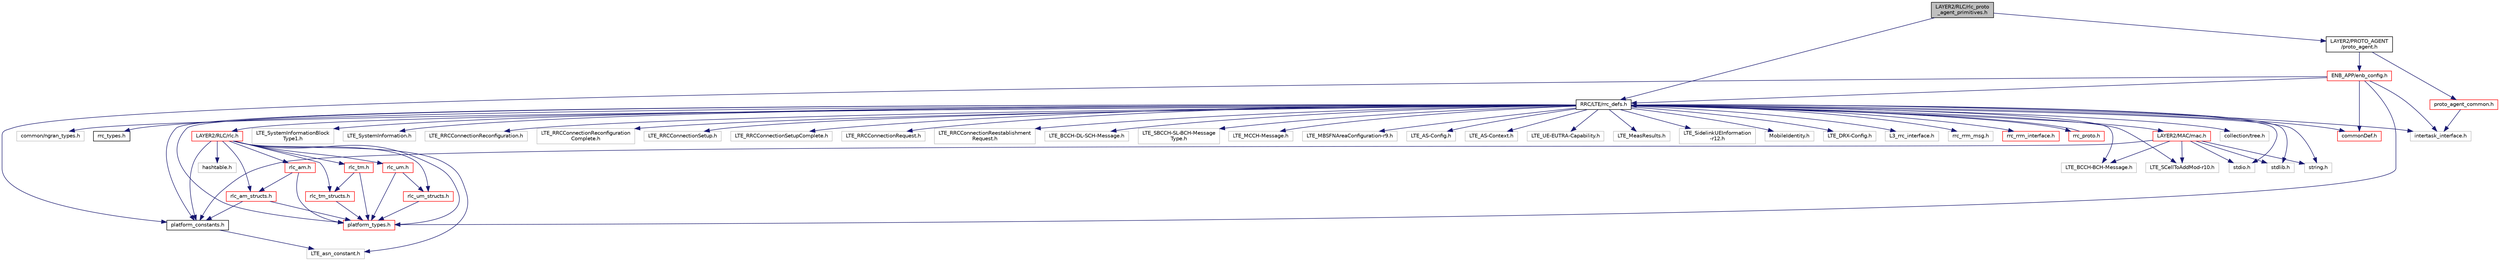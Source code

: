 digraph "LAYER2/RLC/rlc_proto_agent_primitives.h"
{
 // LATEX_PDF_SIZE
  edge [fontname="Helvetica",fontsize="10",labelfontname="Helvetica",labelfontsize="10"];
  node [fontname="Helvetica",fontsize="10",shape=record];
  Node1 [label="LAYER2/RLC/rlc_proto\l_agent_primitives.h",height=0.2,width=0.4,color="black", fillcolor="grey75", style="filled", fontcolor="black",tooltip=" "];
  Node1 -> Node2 [color="midnightblue",fontsize="10",style="solid",fontname="Helvetica"];
  Node2 [label="RRC/LTE/rrc_defs.h",height=0.2,width=0.4,color="black", fillcolor="white", style="filled",URL="$rrc__defs_8h.html",tooltip=" "];
  Node2 -> Node3 [color="midnightblue",fontsize="10",style="solid",fontname="Helvetica"];
  Node3 [label="stdio.h",height=0.2,width=0.4,color="grey75", fillcolor="white", style="filled",tooltip=" "];
  Node2 -> Node4 [color="midnightblue",fontsize="10",style="solid",fontname="Helvetica"];
  Node4 [label="stdlib.h",height=0.2,width=0.4,color="grey75", fillcolor="white", style="filled",tooltip=" "];
  Node2 -> Node5 [color="midnightblue",fontsize="10",style="solid",fontname="Helvetica"];
  Node5 [label="string.h",height=0.2,width=0.4,color="grey75", fillcolor="white", style="filled",tooltip=" "];
  Node2 -> Node6 [color="midnightblue",fontsize="10",style="solid",fontname="Helvetica"];
  Node6 [label="collection/tree.h",height=0.2,width=0.4,color="grey75", fillcolor="white", style="filled",tooltip=" "];
  Node2 -> Node7 [color="midnightblue",fontsize="10",style="solid",fontname="Helvetica"];
  Node7 [label="common/ngran_types.h",height=0.2,width=0.4,color="grey75", fillcolor="white", style="filled",tooltip=" "];
  Node2 -> Node8 [color="midnightblue",fontsize="10",style="solid",fontname="Helvetica"];
  Node8 [label="rrc_types.h",height=0.2,width=0.4,color="black", fillcolor="white", style="filled",URL="$rrc__types_8h.html",tooltip="rrc types and subtypes"];
  Node2 -> Node9 [color="midnightblue",fontsize="10",style="solid",fontname="Helvetica"];
  Node9 [label="LAYER2/RLC/rlc.h",height=0.2,width=0.4,color="red", fillcolor="white", style="filled",URL="$rlc_8h.html",tooltip="This file, and only this file must be included by external code that interact with RLC layer."];
  Node9 -> Node10 [color="midnightblue",fontsize="10",style="solid",fontname="Helvetica"];
  Node10 [label="platform_types.h",height=0.2,width=0.4,color="red", fillcolor="white", style="filled",URL="$platform__types_8h.html",tooltip=" "];
  Node9 -> Node12 [color="midnightblue",fontsize="10",style="solid",fontname="Helvetica"];
  Node12 [label="platform_constants.h",height=0.2,width=0.4,color="black", fillcolor="white", style="filled",URL="$platform__constants_8h.html",tooltip=" "];
  Node12 -> Node13 [color="midnightblue",fontsize="10",style="solid",fontname="Helvetica"];
  Node13 [label="LTE_asn_constant.h",height=0.2,width=0.4,color="grey75", fillcolor="white", style="filled",tooltip=" "];
  Node9 -> Node14 [color="midnightblue",fontsize="10",style="solid",fontname="Helvetica"];
  Node14 [label="hashtable.h",height=0.2,width=0.4,color="grey75", fillcolor="white", style="filled",tooltip=" "];
  Node9 -> Node15 [color="midnightblue",fontsize="10",style="solid",fontname="Helvetica"];
  Node15 [label="rlc_am.h",height=0.2,width=0.4,color="red", fillcolor="white", style="filled",URL="$rlc__am_8h.html",tooltip="This file, and only this file must be included by code that interact with RLC AM layer."];
  Node15 -> Node10 [color="midnightblue",fontsize="10",style="solid",fontname="Helvetica"];
  Node15 -> Node19 [color="midnightblue",fontsize="10",style="solid",fontname="Helvetica"];
  Node19 [label="rlc_am_structs.h",height=0.2,width=0.4,color="red", fillcolor="white", style="filled",URL="$rlc__am__structs_8h.html",tooltip="This file defines structures used inside the RLC AM."];
  Node19 -> Node10 [color="midnightblue",fontsize="10",style="solid",fontname="Helvetica"];
  Node19 -> Node12 [color="midnightblue",fontsize="10",style="solid",fontname="Helvetica"];
  Node9 -> Node46 [color="midnightblue",fontsize="10",style="solid",fontname="Helvetica"];
  Node46 [label="rlc_um.h",height=0.2,width=0.4,color="red", fillcolor="white", style="filled",URL="$rlc__um_8h.html",tooltip="This file, and only this file must be included by code that interact with RLC UM layer."];
  Node46 -> Node10 [color="midnightblue",fontsize="10",style="solid",fontname="Helvetica"];
  Node46 -> Node49 [color="midnightblue",fontsize="10",style="solid",fontname="Helvetica"];
  Node49 [label="rlc_um_structs.h",height=0.2,width=0.4,color="red", fillcolor="white", style="filled",URL="$rlc__um__structs_8h.html",tooltip="This file defines structures used inside the RLC UM."];
  Node49 -> Node10 [color="midnightblue",fontsize="10",style="solid",fontname="Helvetica"];
  Node9 -> Node60 [color="midnightblue",fontsize="10",style="solid",fontname="Helvetica"];
  Node60 [label="rlc_tm.h",height=0.2,width=0.4,color="red", fillcolor="white", style="filled",URL="$rlc__tm_8h.html",tooltip="This file, and only this file must be included by code that interact with RLC TM layer."];
  Node60 -> Node10 [color="midnightblue",fontsize="10",style="solid",fontname="Helvetica"];
  Node60 -> Node61 [color="midnightblue",fontsize="10",style="solid",fontname="Helvetica"];
  Node61 [label="rlc_tm_structs.h",height=0.2,width=0.4,color="red", fillcolor="white", style="filled",URL="$rlc__tm__structs_8h.html",tooltip="This file defines structures used inside the RLC TM."];
  Node61 -> Node10 [color="midnightblue",fontsize="10",style="solid",fontname="Helvetica"];
  Node9 -> Node19 [color="midnightblue",fontsize="10",style="solid",fontname="Helvetica"];
  Node9 -> Node61 [color="midnightblue",fontsize="10",style="solid",fontname="Helvetica"];
  Node9 -> Node49 [color="midnightblue",fontsize="10",style="solid",fontname="Helvetica"];
  Node9 -> Node13 [color="midnightblue",fontsize="10",style="solid",fontname="Helvetica"];
  Node2 -> Node12 [color="midnightblue",fontsize="10",style="solid",fontname="Helvetica"];
  Node2 -> Node10 [color="midnightblue",fontsize="10",style="solid",fontname="Helvetica"];
  Node2 -> Node71 [color="midnightblue",fontsize="10",style="solid",fontname="Helvetica"];
  Node71 [label="LAYER2/MAC/mac.h",height=0.2,width=0.4,color="red", fillcolor="white", style="filled",URL="$mac_8h.html",tooltip=" "];
  Node71 -> Node3 [color="midnightblue",fontsize="10",style="solid",fontname="Helvetica"];
  Node71 -> Node4 [color="midnightblue",fontsize="10",style="solid",fontname="Helvetica"];
  Node71 -> Node5 [color="midnightblue",fontsize="10",style="solid",fontname="Helvetica"];
  Node71 -> Node12 [color="midnightblue",fontsize="10",style="solid",fontname="Helvetica"];
  Node71 -> Node72 [color="midnightblue",fontsize="10",style="solid",fontname="Helvetica"];
  Node72 [label="LTE_BCCH-BCH-Message.h",height=0.2,width=0.4,color="grey75", fillcolor="white", style="filled",tooltip=" "];
  Node71 -> Node84 [color="midnightblue",fontsize="10",style="solid",fontname="Helvetica"];
  Node84 [label="LTE_SCellToAddMod-r10.h",height=0.2,width=0.4,color="grey75", fillcolor="white", style="filled",tooltip=" "];
  Node2 -> Node98 [color="midnightblue",fontsize="10",style="solid",fontname="Helvetica"];
  Node98 [label="LTE_SystemInformationBlock\lType1.h",height=0.2,width=0.4,color="grey75", fillcolor="white", style="filled",tooltip=" "];
  Node2 -> Node99 [color="midnightblue",fontsize="10",style="solid",fontname="Helvetica"];
  Node99 [label="LTE_SystemInformation.h",height=0.2,width=0.4,color="grey75", fillcolor="white", style="filled",tooltip=" "];
  Node2 -> Node100 [color="midnightblue",fontsize="10",style="solid",fontname="Helvetica"];
  Node100 [label="LTE_RRCConnectionReconfiguration.h",height=0.2,width=0.4,color="grey75", fillcolor="white", style="filled",tooltip=" "];
  Node2 -> Node101 [color="midnightblue",fontsize="10",style="solid",fontname="Helvetica"];
  Node101 [label="LTE_RRCConnectionReconfiguration\lComplete.h",height=0.2,width=0.4,color="grey75", fillcolor="white", style="filled",tooltip=" "];
  Node2 -> Node102 [color="midnightblue",fontsize="10",style="solid",fontname="Helvetica"];
  Node102 [label="LTE_RRCConnectionSetup.h",height=0.2,width=0.4,color="grey75", fillcolor="white", style="filled",tooltip=" "];
  Node2 -> Node103 [color="midnightblue",fontsize="10",style="solid",fontname="Helvetica"];
  Node103 [label="LTE_RRCConnectionSetupComplete.h",height=0.2,width=0.4,color="grey75", fillcolor="white", style="filled",tooltip=" "];
  Node2 -> Node104 [color="midnightblue",fontsize="10",style="solid",fontname="Helvetica"];
  Node104 [label="LTE_RRCConnectionRequest.h",height=0.2,width=0.4,color="grey75", fillcolor="white", style="filled",tooltip=" "];
  Node2 -> Node105 [color="midnightblue",fontsize="10",style="solid",fontname="Helvetica"];
  Node105 [label="LTE_RRCConnectionReestablishment\lRequest.h",height=0.2,width=0.4,color="grey75", fillcolor="white", style="filled",tooltip=" "];
  Node2 -> Node106 [color="midnightblue",fontsize="10",style="solid",fontname="Helvetica"];
  Node106 [label="LTE_BCCH-DL-SCH-Message.h",height=0.2,width=0.4,color="grey75", fillcolor="white", style="filled",tooltip=" "];
  Node2 -> Node107 [color="midnightblue",fontsize="10",style="solid",fontname="Helvetica"];
  Node107 [label="LTE_SBCCH-SL-BCH-Message\lType.h",height=0.2,width=0.4,color="grey75", fillcolor="white", style="filled",tooltip=" "];
  Node2 -> Node72 [color="midnightblue",fontsize="10",style="solid",fontname="Helvetica"];
  Node2 -> Node108 [color="midnightblue",fontsize="10",style="solid",fontname="Helvetica"];
  Node108 [label="LTE_MCCH-Message.h",height=0.2,width=0.4,color="grey75", fillcolor="white", style="filled",tooltip=" "];
  Node2 -> Node109 [color="midnightblue",fontsize="10",style="solid",fontname="Helvetica"];
  Node109 [label="LTE_MBSFNAreaConfiguration-r9.h",height=0.2,width=0.4,color="grey75", fillcolor="white", style="filled",tooltip=" "];
  Node2 -> Node84 [color="midnightblue",fontsize="10",style="solid",fontname="Helvetica"];
  Node2 -> Node110 [color="midnightblue",fontsize="10",style="solid",fontname="Helvetica"];
  Node110 [label="LTE_AS-Config.h",height=0.2,width=0.4,color="grey75", fillcolor="white", style="filled",tooltip=" "];
  Node2 -> Node111 [color="midnightblue",fontsize="10",style="solid",fontname="Helvetica"];
  Node111 [label="LTE_AS-Context.h",height=0.2,width=0.4,color="grey75", fillcolor="white", style="filled",tooltip=" "];
  Node2 -> Node112 [color="midnightblue",fontsize="10",style="solid",fontname="Helvetica"];
  Node112 [label="LTE_UE-EUTRA-Capability.h",height=0.2,width=0.4,color="grey75", fillcolor="white", style="filled",tooltip=" "];
  Node2 -> Node113 [color="midnightblue",fontsize="10",style="solid",fontname="Helvetica"];
  Node113 [label="LTE_MeasResults.h",height=0.2,width=0.4,color="grey75", fillcolor="white", style="filled",tooltip=" "];
  Node2 -> Node114 [color="midnightblue",fontsize="10",style="solid",fontname="Helvetica"];
  Node114 [label="LTE_SidelinkUEInformation\l-r12.h",height=0.2,width=0.4,color="grey75", fillcolor="white", style="filled",tooltip=" "];
  Node2 -> Node115 [color="midnightblue",fontsize="10",style="solid",fontname="Helvetica"];
  Node115 [label="MobileIdentity.h",height=0.2,width=0.4,color="grey75", fillcolor="white", style="filled",tooltip=" "];
  Node2 -> Node116 [color="midnightblue",fontsize="10",style="solid",fontname="Helvetica"];
  Node116 [label="LTE_DRX-Config.h",height=0.2,width=0.4,color="grey75", fillcolor="white", style="filled",tooltip=" "];
  Node2 -> Node117 [color="midnightblue",fontsize="10",style="solid",fontname="Helvetica"];
  Node117 [label="L3_rrc_interface.h",height=0.2,width=0.4,color="grey75", fillcolor="white", style="filled",tooltip=" "];
  Node2 -> Node118 [color="midnightblue",fontsize="10",style="solid",fontname="Helvetica"];
  Node118 [label="rrc_rrm_msg.h",height=0.2,width=0.4,color="grey75", fillcolor="white", style="filled",tooltip=" "];
  Node2 -> Node119 [color="midnightblue",fontsize="10",style="solid",fontname="Helvetica"];
  Node119 [label="rrc_rrm_interface.h",height=0.2,width=0.4,color="red", fillcolor="white", style="filled",URL="$rrc__rrm__interface_8h.html",tooltip=" "];
  Node2 -> Node122 [color="midnightblue",fontsize="10",style="solid",fontname="Helvetica"];
  Node122 [label="intertask_interface.h",height=0.2,width=0.4,color="grey75", fillcolor="white", style="filled",tooltip=" "];
  Node2 -> Node123 [color="midnightblue",fontsize="10",style="solid",fontname="Helvetica"];
  Node123 [label="commonDef.h",height=0.2,width=0.4,color="red", fillcolor="white", style="filled",URL="$commonDef_8h.html",tooltip=" "];
  Node2 -> Node125 [color="midnightblue",fontsize="10",style="solid",fontname="Helvetica"];
  Node125 [label="rrc_proto.h",height=0.2,width=0.4,color="red", fillcolor="white", style="filled",URL="$rrc__proto_8h.html",tooltip=" "];
  Node125 -> Node2 [color="midnightblue",fontsize="10",style="solid",fontname="Helvetica"];
  Node1 -> Node141 [color="midnightblue",fontsize="10",style="solid",fontname="Helvetica"];
  Node141 [label="LAYER2/PROTO_AGENT\l/proto_agent.h",height=0.2,width=0.4,color="black", fillcolor="white", style="filled",URL="$proto__agent_8h.html",tooltip="top level protocol agent"];
  Node141 -> Node142 [color="midnightblue",fontsize="10",style="solid",fontname="Helvetica"];
  Node142 [label="ENB_APP/enb_config.h",height=0.2,width=0.4,color="red", fillcolor="white", style="filled",URL="$enb__config_8h.html",tooltip=" "];
  Node142 -> Node123 [color="midnightblue",fontsize="10",style="solid",fontname="Helvetica"];
  Node142 -> Node10 [color="midnightblue",fontsize="10",style="solid",fontname="Helvetica"];
  Node142 -> Node12 [color="midnightblue",fontsize="10",style="solid",fontname="Helvetica"];
  Node142 -> Node2 [color="midnightblue",fontsize="10",style="solid",fontname="Helvetica"];
  Node142 -> Node122 [color="midnightblue",fontsize="10",style="solid",fontname="Helvetica"];
  Node141 -> Node163 [color="midnightblue",fontsize="10",style="solid",fontname="Helvetica"];
  Node163 [label="proto_agent_common.h",height=0.2,width=0.4,color="red", fillcolor="white", style="filled",URL="$proto__agent__common_8h.html",tooltip=" "];
  Node163 -> Node122 [color="midnightblue",fontsize="10",style="solid",fontname="Helvetica"];
}
